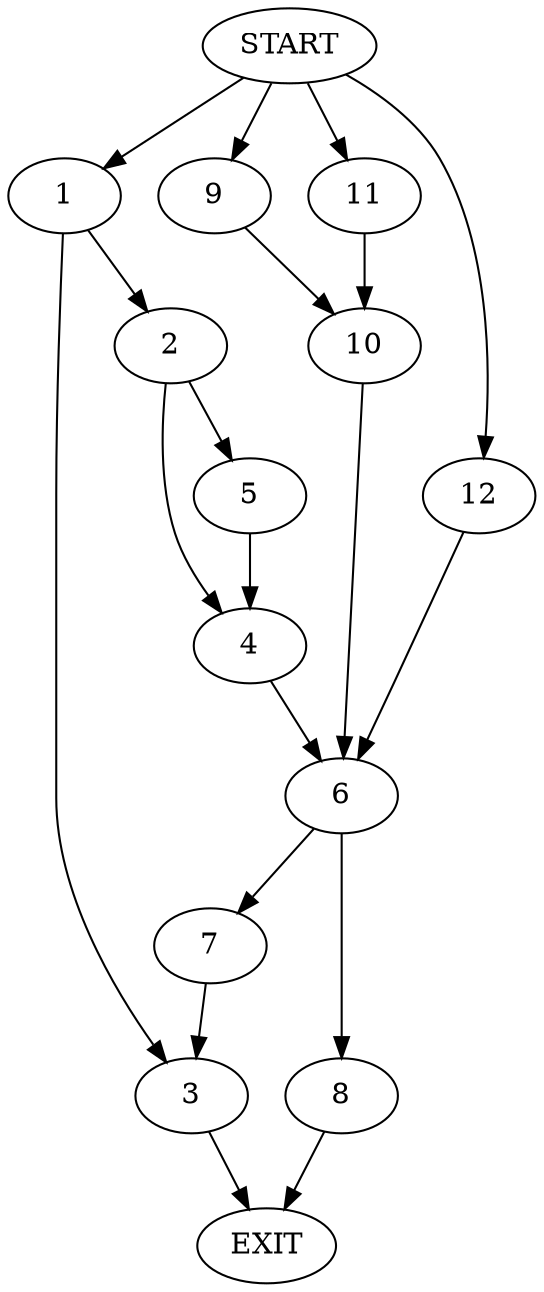 digraph {
0 [label="START"]
13 [label="EXIT"]
0 -> 1
1 -> 2
1 -> 3
3 -> 13
2 -> 4
2 -> 5
4 -> 6
5 -> 4
6 -> 7
6 -> 8
0 -> 9
9 -> 10
10 -> 6
0 -> 11
11 -> 10
0 -> 12
12 -> 6
8 -> 13
7 -> 3
}
